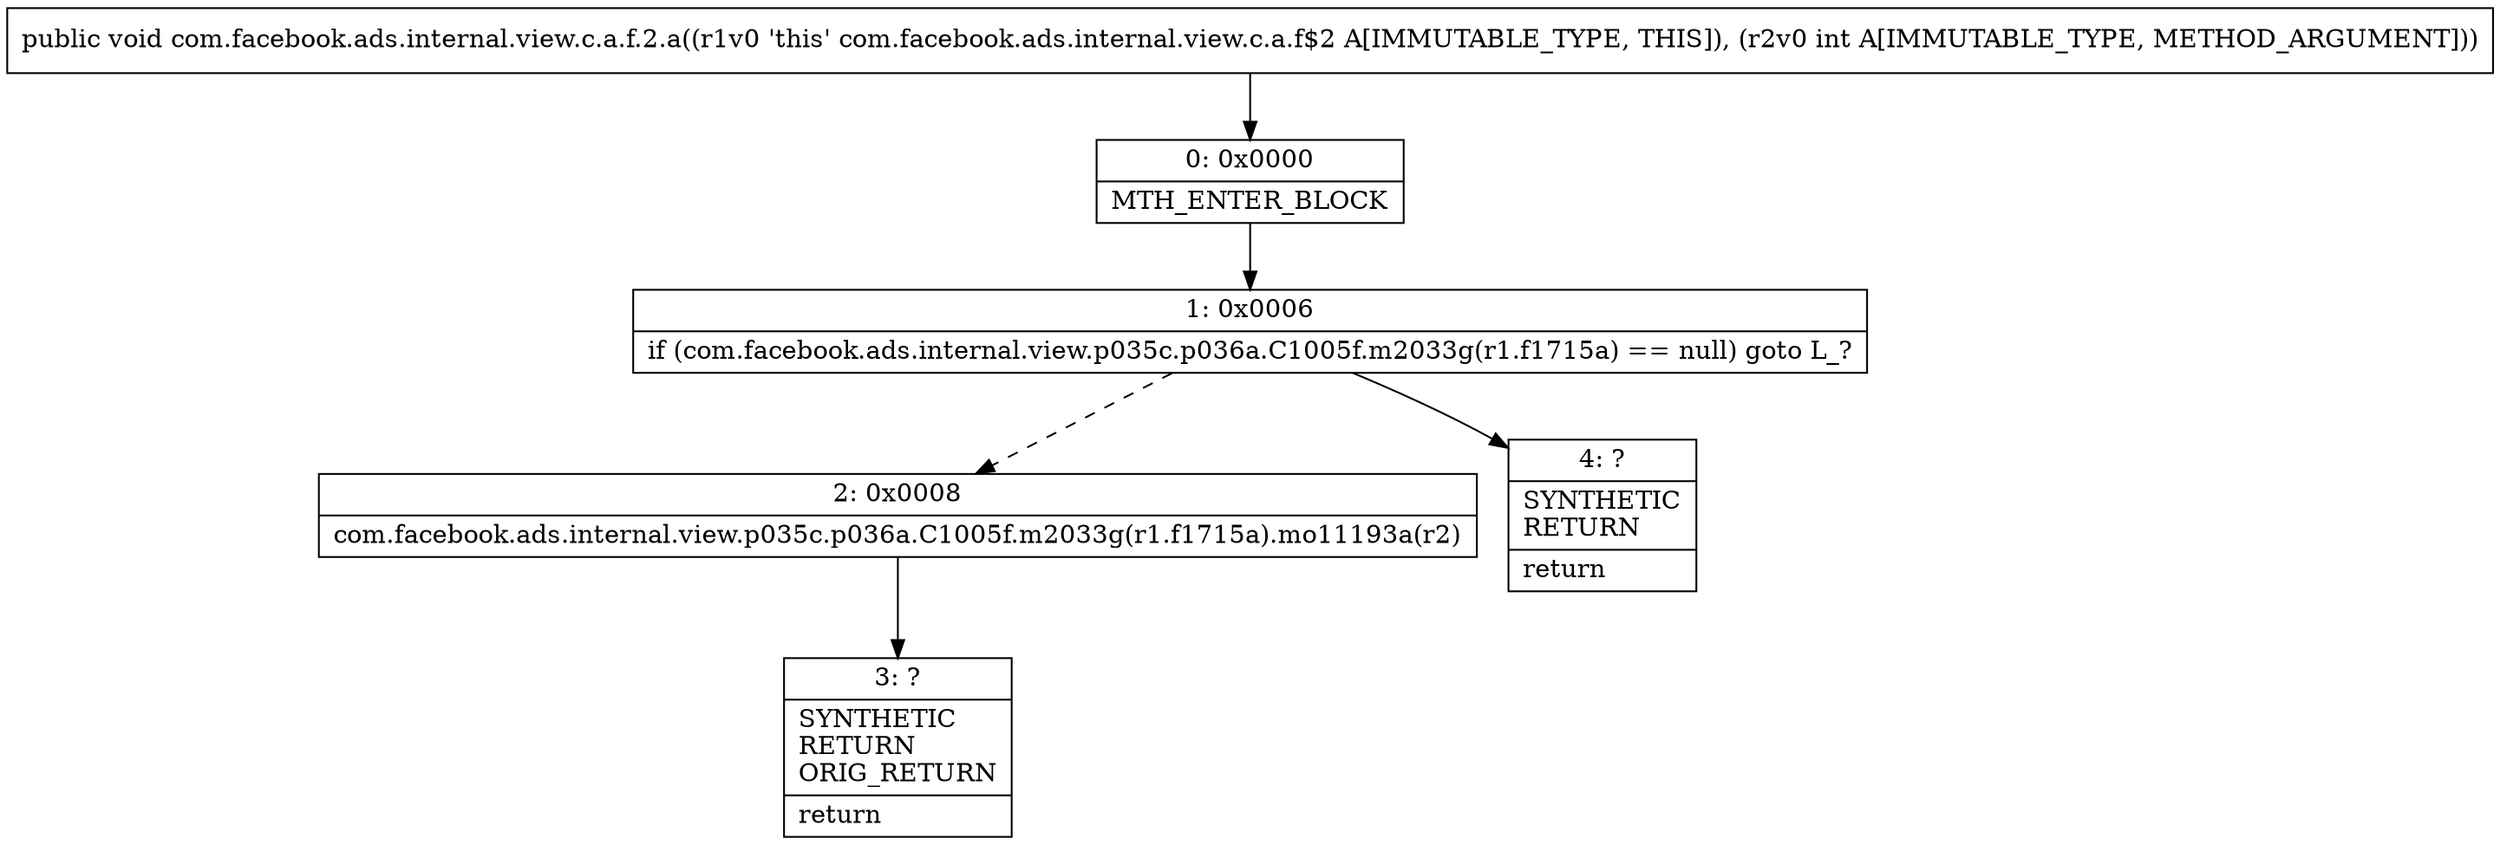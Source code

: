 digraph "CFG forcom.facebook.ads.internal.view.c.a.f.2.a(I)V" {
Node_0 [shape=record,label="{0\:\ 0x0000|MTH_ENTER_BLOCK\l}"];
Node_1 [shape=record,label="{1\:\ 0x0006|if (com.facebook.ads.internal.view.p035c.p036a.C1005f.m2033g(r1.f1715a) == null) goto L_?\l}"];
Node_2 [shape=record,label="{2\:\ 0x0008|com.facebook.ads.internal.view.p035c.p036a.C1005f.m2033g(r1.f1715a).mo11193a(r2)\l}"];
Node_3 [shape=record,label="{3\:\ ?|SYNTHETIC\lRETURN\lORIG_RETURN\l|return\l}"];
Node_4 [shape=record,label="{4\:\ ?|SYNTHETIC\lRETURN\l|return\l}"];
MethodNode[shape=record,label="{public void com.facebook.ads.internal.view.c.a.f.2.a((r1v0 'this' com.facebook.ads.internal.view.c.a.f$2 A[IMMUTABLE_TYPE, THIS]), (r2v0 int A[IMMUTABLE_TYPE, METHOD_ARGUMENT])) }"];
MethodNode -> Node_0;
Node_0 -> Node_1;
Node_1 -> Node_2[style=dashed];
Node_1 -> Node_4;
Node_2 -> Node_3;
}

